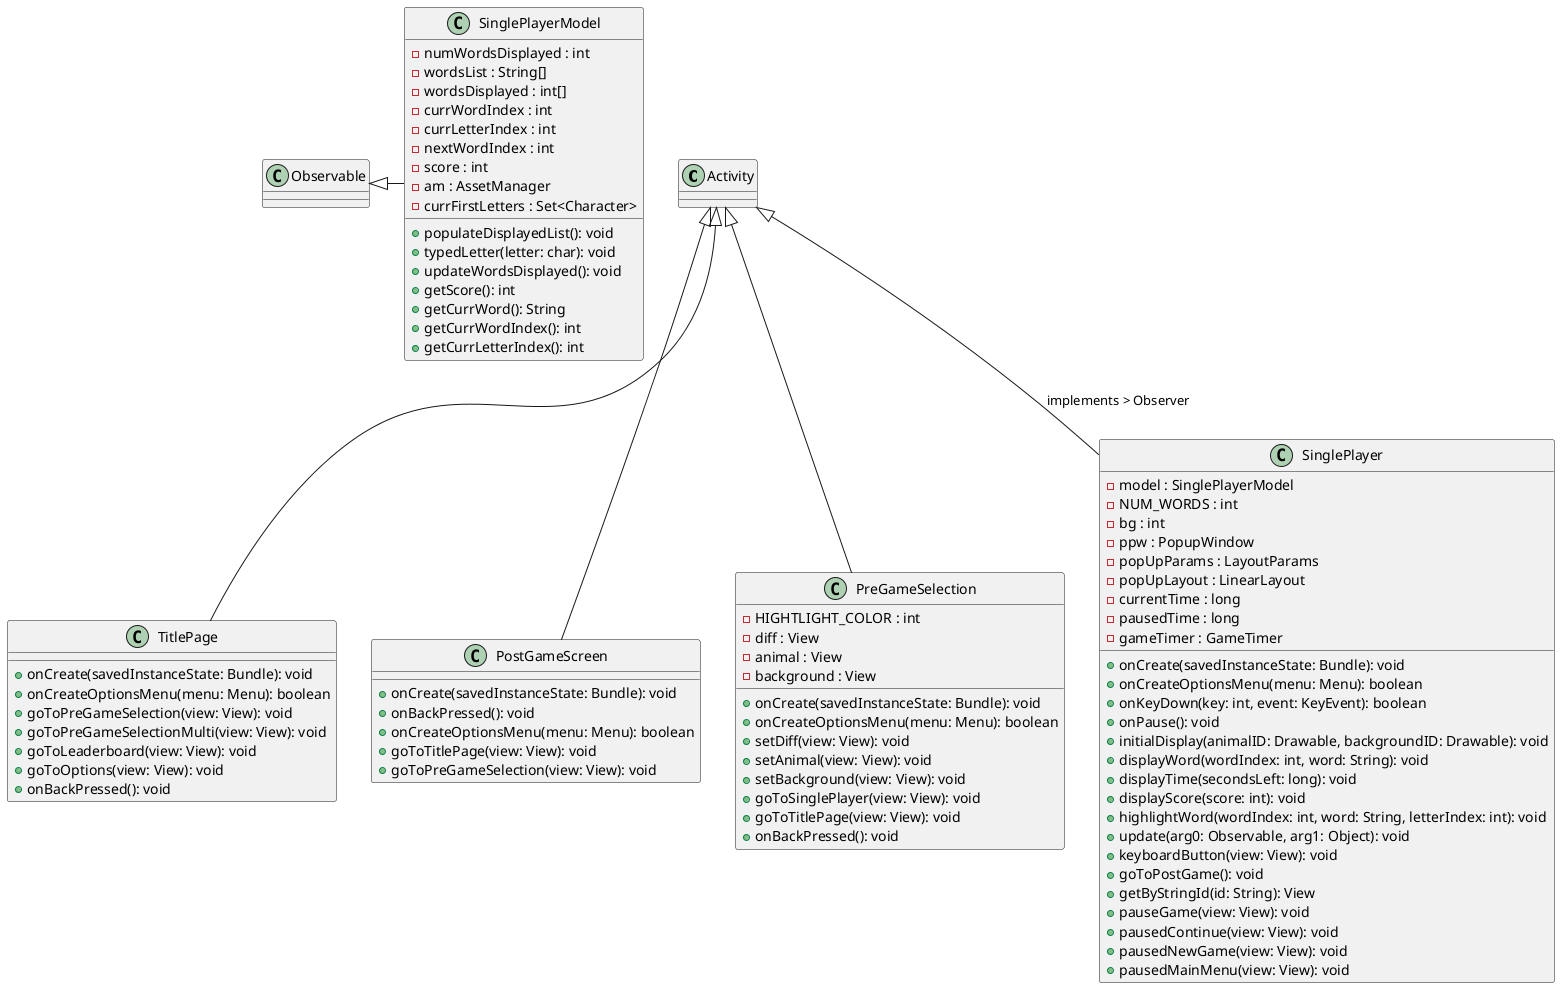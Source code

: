 @startuml

class Activity {
}

class TitlePage {
    +onCreate(savedInstanceState: Bundle): void
    +onCreateOptionsMenu(menu: Menu): boolean
    +goToPreGameSelection(view: View): void
    +goToPreGameSelectionMulti(view: View): void
    +goToLeaderboard(view: View): void
    +goToOptions(view: View): void
    +onBackPressed(): void
}

class PostGameScreen {
    +onCreate(savedInstanceState: Bundle): void
    +onBackPressed(): void
    +onCreateOptionsMenu(menu: Menu): boolean
    +goToTitlePage(view: View): void
    +goToPreGameSelection(view: View): void
}

class PreGameSelection {
    -HIGHTLIGHT_COLOR : int
    -diff : View
    -animal : View
    -background : View
    +onCreate(savedInstanceState: Bundle): void
    +onCreateOptionsMenu(menu: Menu): boolean
    +setDiff(view: View): void
    +setAnimal(view: View): void
    +setBackground(view: View): void
    +goToSinglePlayer(view: View): void
    +goToTitlePage(view: View): void
    +onBackPressed(): void
}

class SinglePlayerModel {
    -numWordsDisplayed : int
    -wordsList : String[]
    -wordsDisplayed : int[]
    -currWordIndex : int
    -currLetterIndex : int
    -nextWordIndex : int
    -score : int
    -am : AssetManager
    -currFirstLetters : Set<Character>
    +populateDisplayedList(): void
    +typedLetter(letter: char): void
    +updateWordsDisplayed(): void
    +getScore(): int
    +getCurrWord(): String
    +getCurrWordIndex(): int
    +getCurrLetterIndex(): int
}

class SinglePlayer {
    -model : SinglePlayerModel
    -NUM_WORDS : int
    -bg : int
    -ppw : PopupWindow
    -popUpParams : LayoutParams
    -popUpLayout : LinearLayout
    -currentTime : long
    -pausedTime : long
    -gameTimer : GameTimer
    +onCreate(savedInstanceState: Bundle): void
    +onCreateOptionsMenu(menu: Menu): boolean
    +onKeyDown(key: int, event: KeyEvent): boolean
    +onPause(): void
    +initialDisplay(animalID: Drawable, backgroundID: Drawable): void
    +displayWord(wordIndex: int, word: String): void
    +displayTime(secondsLeft: long): void
    +displayScore(score: int): void
    +highlightWord(wordIndex: int, word: String, letterIndex: int): void
    +update(arg0: Observable, arg1: Object): void
    +keyboardButton(view: View): void
    +goToPostGame(): void
    +getByStringId(id: String): View
    +pauseGame(view: View): void
    +pausedContinue(view: View): void
    +pausedNewGame(view: View): void
    +pausedMainMenu(view: View): void
}

TitlePage -up-|> Activity
PostGameScreen -up-|> Activity
PreGameSelection -up-|> Activity
SinglePlayer -up-|> Activity : implements > Observer
SinglePlayerModel -left-|> Observable

@enduml

